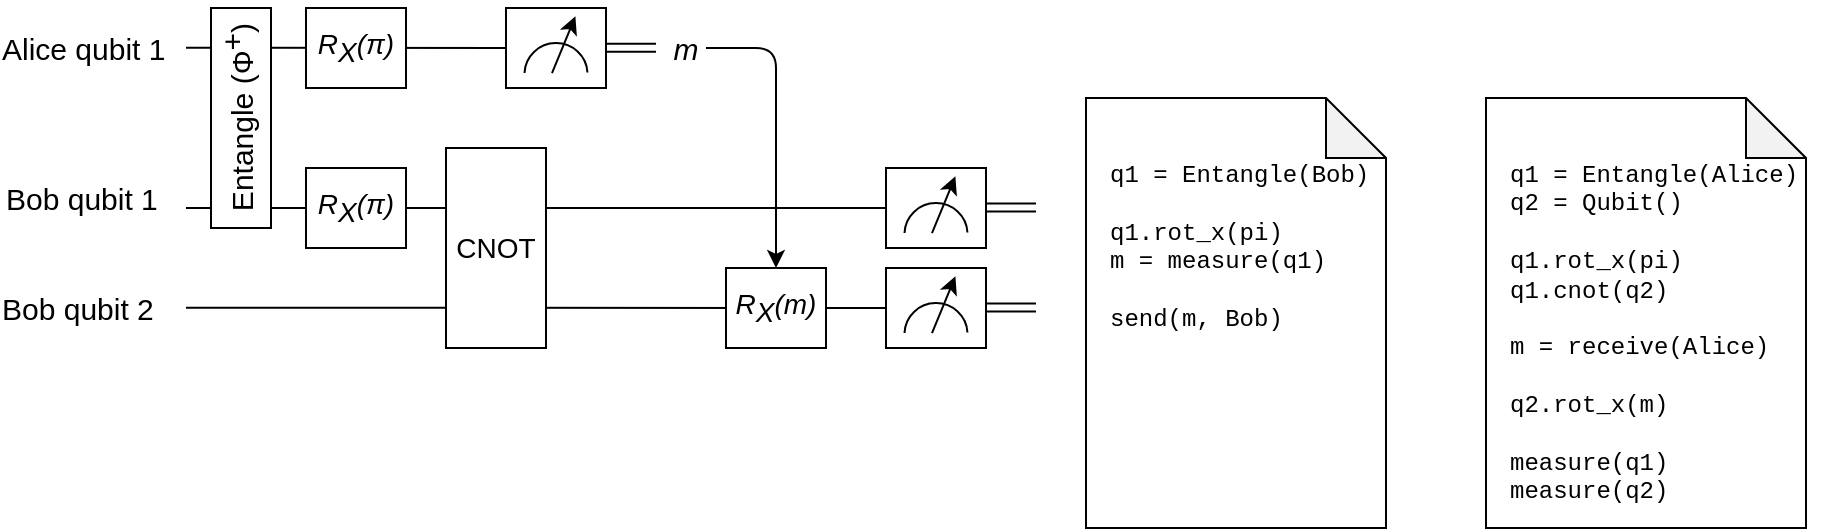<mxfile version="24.8.2">
    <diagram id="PuXvCcuPxR5FeGInxbdS" name="Page-1">
        <mxGraphModel dx="2341" dy="1156" grid="1" gridSize="10" guides="1" tooltips="1" connect="1" arrows="1" fold="1" page="1" pageScale="1" pageWidth="850" pageHeight="1100" math="0" shadow="0">
            <root>
                <mxCell id="0"/>
                <mxCell id="1" parent="0"/>
                <mxCell id="126" value="" style="shape=note;whiteSpace=wrap;html=1;backgroundOutline=1;darkOpacity=0.05;" parent="1" vertex="1">
                    <mxGeometry x="570" y="205" width="150" height="215" as="geometry"/>
                </mxCell>
                <mxCell id="100" value="" style="endArrow=none;html=1;shadow=0;fontFamily=DejaVu Sans;fontSize=15;entryX=0;entryY=0.5;entryDx=0;entryDy=0;" parent="1" target="104" edge="1">
                    <mxGeometry width="50" height="50" relative="1" as="geometry">
                        <mxPoint x="120" y="179.83" as="sourcePoint"/>
                        <mxPoint x="250" y="210" as="targetPoint"/>
                    </mxGeometry>
                </mxCell>
                <mxCell id="62" value="" style="endArrow=none;html=1;shadow=0;fontFamily=DejaVu Sans;fontSize=15;entryX=0;entryY=0.5;entryDx=0;entryDy=0;" parent="1" target="113" edge="1">
                    <mxGeometry width="50" height="50" relative="1" as="geometry">
                        <mxPoint x="120" y="260" as="sourcePoint"/>
                        <mxPoint x="440" y="260" as="targetPoint"/>
                    </mxGeometry>
                </mxCell>
                <mxCell id="58" style="edgeStyle=none;html=1;shadow=0;fontFamily=DejaVu Sans;fontSize=15;entryX=0.5;entryY=0;entryDx=0;entryDy=0;exitX=1;exitY=0.5;exitDx=0;exitDy=0;" parent="1" source="64" target="109" edge="1">
                    <mxGeometry relative="1" as="geometry">
                        <Array as="points">
                            <mxPoint x="415" y="180"/>
                        </Array>
                        <mxPoint x="390" y="180" as="sourcePoint"/>
                        <mxPoint x="410" y="300" as="targetPoint"/>
                    </mxGeometry>
                </mxCell>
                <mxCell id="63" value="" style="rounded=0;whiteSpace=wrap;html=1;strokeWidth=1;fontFamily=Helvetica;fontSize=15;align=center;spacing=0;horizontal=0;shadow=0;" parent="1" vertex="1">
                    <mxGeometry x="132.5" y="160" width="30" height="110" as="geometry"/>
                </mxCell>
                <mxCell id="64" value="&lt;i style=&quot;font-size: 15px;&quot;&gt;m&lt;/i&gt;" style="text;html=1;strokeColor=none;fillColor=none;align=center;verticalAlign=middle;whiteSpace=wrap;rounded=0;fontFamily=Helvetica;fontSize=15;spacing=0;shadow=0;" parent="1" vertex="1">
                    <mxGeometry x="360" y="170" width="20" height="20" as="geometry"/>
                </mxCell>
                <mxCell id="65" value="Bob qubit 1" style="text;html=1;strokeColor=none;fillColor=none;align=left;verticalAlign=middle;whiteSpace=wrap;rounded=0;fontFamily=Helvetica;fontSize=15;spacing=0;shadow=0;" parent="1" vertex="1">
                    <mxGeometry x="30" y="245" width="80" height="20" as="geometry"/>
                </mxCell>
                <mxCell id="66" value="Alice qubit 1" style="text;html=1;strokeColor=none;fillColor=none;align=left;verticalAlign=middle;whiteSpace=wrap;rounded=0;fontFamily=Helvetica;fontSize=15;spacing=0;shadow=0;" parent="1" vertex="1">
                    <mxGeometry x="27.5" y="170" width="82.5" height="20" as="geometry"/>
                </mxCell>
                <mxCell id="77" value="" style="endArrow=none;html=1;exitX=1;exitY=0.5;exitDx=0;exitDy=0;shape=link;shadow=0;fontFamily=DejaVu Sans;fontSize=15;" parent="1" edge="1">
                    <mxGeometry width="50" height="50" relative="1" as="geometry">
                        <mxPoint x="330" y="179.83" as="sourcePoint"/>
                        <mxPoint x="355" y="179.83" as="targetPoint"/>
                    </mxGeometry>
                </mxCell>
                <mxCell id="95" value="&#xa;&lt;span style=&quot;color: rgb(0, 0, 0); font-family: Helvetica; font-size: 15px; font-style: normal; font-variant-ligatures: normal; font-variant-caps: normal; font-weight: 400; letter-spacing: normal; orphans: 2; text-align: center; text-indent: 0px; text-transform: none; widows: 2; word-spacing: 0px; -webkit-text-stroke-width: 0px; background-color: rgb(255, 255, 255); text-decoration-thickness: initial; text-decoration-style: initial; text-decoration-color: initial; float: none; display: inline !important;&quot;&gt;Entangle (Φ&lt;/span&gt;&lt;sup style=&quot;border-color: var(--border-color); color: rgb(0, 0, 0); font-family: Helvetica; font-style: normal; font-variant-ligatures: normal; font-variant-caps: normal; font-weight: 400; letter-spacing: normal; orphans: 2; text-align: center; text-indent: 0px; text-transform: none; widows: 2; word-spacing: 0px; -webkit-text-stroke-width: 0px; text-decoration-thickness: initial; text-decoration-style: initial; text-decoration-color: initial; font-size: 15px;&quot;&gt;+&lt;/sup&gt;&lt;span style=&quot;color: rgb(0, 0, 0); font-family: Helvetica; font-size: 15px; font-style: normal; font-variant-ligatures: normal; font-variant-caps: normal; font-weight: 400; letter-spacing: normal; orphans: 2; text-align: center; text-indent: 0px; text-transform: none; widows: 2; word-spacing: 0px; -webkit-text-stroke-width: 0px; background-color: rgb(255, 255, 255); text-decoration-thickness: initial; text-decoration-style: initial; text-decoration-color: initial; float: none; display: inline !important;&quot;&gt;)&lt;/span&gt;&#xa;&#xa;" style="text;html=1;strokeColor=none;fillColor=none;align=center;verticalAlign=middle;whiteSpace=wrap;rounded=0;fontFamily=Helvetica;horizontal=0;" parent="1" vertex="1">
                    <mxGeometry x="142.5" y="160" width="20" height="110" as="geometry"/>
                </mxCell>
                <mxCell id="96" value="Bob qubit 2" style="text;html=1;strokeColor=none;fillColor=none;align=left;verticalAlign=middle;whiteSpace=wrap;rounded=0;fontFamily=Helvetica;fontSize=15;spacing=0;shadow=0;" parent="1" vertex="1">
                    <mxGeometry x="27.5" y="300" width="80" height="20" as="geometry"/>
                </mxCell>
                <mxCell id="97" value="" style="endArrow=none;html=1;exitX=1;exitY=0.5;exitDx=0;exitDy=0;entryX=0;entryY=0.5;entryDx=0;entryDy=0;shadow=0;fontFamily=DejaVu Sans;fontSize=15;" parent="1" target="119" edge="1">
                    <mxGeometry width="50" height="50" relative="1" as="geometry">
                        <mxPoint x="120" y="309.83" as="sourcePoint"/>
                        <mxPoint x="680.5" y="309.83" as="targetPoint"/>
                    </mxGeometry>
                </mxCell>
                <mxCell id="98" value="&lt;i style=&quot;font-size: 14px;&quot;&gt;R&lt;sub style=&quot;font-size: 14px;&quot;&gt;X&lt;/sub&gt;(π)&lt;/i&gt;" style="rounded=0;whiteSpace=wrap;html=1;strokeWidth=1;fontFamily=Helvetica;fontSize=14;align=center;spacing=0;horizontal=1;shadow=0;" parent="1" vertex="1">
                    <mxGeometry x="180" y="240" width="50" height="40" as="geometry"/>
                </mxCell>
                <mxCell id="99" value="&lt;i style=&quot;font-size: 14px;&quot;&gt;R&lt;sub style=&quot;font-size: 14px;&quot;&gt;X&lt;/sub&gt;(π)&lt;/i&gt;" style="rounded=0;whiteSpace=wrap;html=1;strokeWidth=1;fontFamily=Helvetica;fontSize=14;align=center;spacing=0;horizontal=1;shadow=0;" parent="1" vertex="1">
                    <mxGeometry x="180" y="160" width="50" height="40" as="geometry"/>
                </mxCell>
                <mxCell id="101" value="" style="group;shadow=0;fontFamily=DejaVu Sans;fontSize=15;" parent="1" vertex="1" connectable="0">
                    <mxGeometry x="280" y="160" width="55" height="48.5" as="geometry"/>
                </mxCell>
                <mxCell id="102" value="" style="group;shadow=0;fontFamily=DejaVu Sans;fontSize=15;" parent="101" vertex="1" connectable="0">
                    <mxGeometry width="50" height="48.5" as="geometry"/>
                </mxCell>
                <mxCell id="103" value="" style="group;shadow=0;fontFamily=DejaVu Sans;fontSize=15;" parent="102" vertex="1" connectable="0">
                    <mxGeometry width="50" height="48.5" as="geometry"/>
                </mxCell>
                <mxCell id="104" value="" style="rounded=0;whiteSpace=wrap;html=1;strokeWidth=1;fontFamily=DejaVu Sans;fontSize=15;align=center;spacing=0;horizontal=1;shadow=0;" parent="103" vertex="1">
                    <mxGeometry width="50" height="40" as="geometry"/>
                </mxCell>
                <mxCell id="105" value="" style="verticalLabelPosition=bottom;verticalAlign=top;html=1;shape=mxgraph.basic.arc;startAngle=0.755;endAngle=0.242;shadow=0;fontFamily=DejaVu Sans;fontSize=15;" parent="103" vertex="1">
                    <mxGeometry x="9.25" y="17.543" width="31.5" height="30.957" as="geometry"/>
                </mxCell>
                <mxCell id="106" value="" style="endArrow=classic;html=1;shadow=0;fontFamily=DejaVu Sans;fontSize=15;" parent="103" edge="1">
                    <mxGeometry width="50" height="50" relative="1" as="geometry">
                        <mxPoint x="23.0" y="32.505" as="sourcePoint"/>
                        <mxPoint x="34.7" y="4.128" as="targetPoint"/>
                    </mxGeometry>
                </mxCell>
                <mxCell id="108" value="CNOT" style="rounded=0;whiteSpace=wrap;html=1;strokeWidth=1;fontFamily=Helvetica;fontSize=14;align=center;spacing=0;horizontal=1;shadow=0;" parent="1" vertex="1">
                    <mxGeometry x="250" y="230" width="50" height="100" as="geometry"/>
                </mxCell>
                <mxCell id="109" value="&lt;i style=&quot;font-size: 14px;&quot;&gt;R&lt;sub style=&quot;font-size: 14px;&quot;&gt;X&lt;/sub&gt;(m)&lt;/i&gt;" style="rounded=0;whiteSpace=wrap;html=1;strokeWidth=1;fontFamily=Helvetica;fontSize=14;align=center;spacing=0;horizontal=1;shadow=0;" parent="1" vertex="1">
                    <mxGeometry x="390" y="290" width="50" height="40" as="geometry"/>
                </mxCell>
                <mxCell id="110" value="" style="group;shadow=0;fontFamily=DejaVu Sans;fontSize=15;" parent="1" vertex="1" connectable="0">
                    <mxGeometry x="470" y="240" width="55" height="48.5" as="geometry"/>
                </mxCell>
                <mxCell id="111" value="" style="group;shadow=0;fontFamily=DejaVu Sans;fontSize=15;" parent="110" vertex="1" connectable="0">
                    <mxGeometry width="50" height="48.5" as="geometry"/>
                </mxCell>
                <mxCell id="112" value="" style="group;shadow=0;fontFamily=DejaVu Sans;fontSize=15;" parent="111" vertex="1" connectable="0">
                    <mxGeometry width="50" height="48.5" as="geometry"/>
                </mxCell>
                <mxCell id="113" value="" style="rounded=0;whiteSpace=wrap;html=1;strokeWidth=1;fontFamily=DejaVu Sans;fontSize=15;align=center;spacing=0;horizontal=1;shadow=0;" parent="112" vertex="1">
                    <mxGeometry width="50" height="40" as="geometry"/>
                </mxCell>
                <mxCell id="114" value="" style="verticalLabelPosition=bottom;verticalAlign=top;html=1;shape=mxgraph.basic.arc;startAngle=0.755;endAngle=0.242;shadow=0;fontFamily=DejaVu Sans;fontSize=15;" parent="112" vertex="1">
                    <mxGeometry x="9.25" y="17.543" width="31.5" height="30.957" as="geometry"/>
                </mxCell>
                <mxCell id="115" value="" style="endArrow=classic;html=1;shadow=0;fontFamily=DejaVu Sans;fontSize=15;" parent="112" edge="1">
                    <mxGeometry width="50" height="50" relative="1" as="geometry">
                        <mxPoint x="23.0" y="32.505" as="sourcePoint"/>
                        <mxPoint x="34.7" y="4.128" as="targetPoint"/>
                    </mxGeometry>
                </mxCell>
                <mxCell id="122" value="" style="endArrow=none;html=1;exitX=1;exitY=0.5;exitDx=0;exitDy=0;shape=link;shadow=0;fontFamily=DejaVu Sans;fontSize=15;" parent="110" edge="1">
                    <mxGeometry width="50" height="50" relative="1" as="geometry">
                        <mxPoint x="50" y="19.71" as="sourcePoint"/>
                        <mxPoint x="75" y="19.71" as="targetPoint"/>
                    </mxGeometry>
                </mxCell>
                <mxCell id="116" value="" style="group;shadow=0;fontFamily=DejaVu Sans;fontSize=15;" parent="1" vertex="1" connectable="0">
                    <mxGeometry x="470" y="290" width="55" height="48.5" as="geometry"/>
                </mxCell>
                <mxCell id="117" value="" style="group;shadow=0;fontFamily=DejaVu Sans;fontSize=15;" parent="116" vertex="1" connectable="0">
                    <mxGeometry width="50" height="48.5" as="geometry"/>
                </mxCell>
                <mxCell id="118" value="" style="group;shadow=0;fontFamily=DejaVu Sans;fontSize=15;" parent="117" vertex="1" connectable="0">
                    <mxGeometry width="50" height="48.5" as="geometry"/>
                </mxCell>
                <mxCell id="119" value="" style="rounded=0;whiteSpace=wrap;html=1;strokeWidth=1;fontFamily=DejaVu Sans;fontSize=15;align=center;spacing=0;horizontal=1;shadow=0;" parent="118" vertex="1">
                    <mxGeometry width="50" height="40" as="geometry"/>
                </mxCell>
                <mxCell id="120" value="" style="verticalLabelPosition=bottom;verticalAlign=top;html=1;shape=mxgraph.basic.arc;startAngle=0.755;endAngle=0.242;shadow=0;fontFamily=DejaVu Sans;fontSize=15;" parent="118" vertex="1">
                    <mxGeometry x="9.25" y="17.543" width="31.5" height="30.957" as="geometry"/>
                </mxCell>
                <mxCell id="121" value="" style="endArrow=classic;html=1;shadow=0;fontFamily=DejaVu Sans;fontSize=15;" parent="118" edge="1">
                    <mxGeometry width="50" height="50" relative="1" as="geometry">
                        <mxPoint x="23.0" y="32.505" as="sourcePoint"/>
                        <mxPoint x="34.7" y="4.128" as="targetPoint"/>
                    </mxGeometry>
                </mxCell>
                <mxCell id="123" value="" style="endArrow=none;html=1;exitX=1;exitY=0.5;exitDx=0;exitDy=0;shape=link;shadow=0;fontFamily=DejaVu Sans;fontSize=15;" parent="1" edge="1">
                    <mxGeometry width="50" height="50" relative="1" as="geometry">
                        <mxPoint x="520" y="309.71" as="sourcePoint"/>
                        <mxPoint x="545" y="309.71" as="targetPoint"/>
                    </mxGeometry>
                </mxCell>
                <mxCell id="124" value="q1 = Entangle(Bob)&lt;div&gt;&lt;br&gt;&lt;/div&gt;&lt;div&gt;q1.rot_x(pi)&lt;/div&gt;&lt;div&gt;m = measure(q1)&lt;/div&gt;&lt;div&gt;&lt;br&gt;&lt;/div&gt;&lt;div&gt;send(m, Bob)&lt;/div&gt;" style="text;html=1;align=left;verticalAlign=top;whiteSpace=wrap;rounded=0;fontFamily=Courier New;" parent="1" vertex="1">
                    <mxGeometry x="580" y="230" width="140" height="120" as="geometry"/>
                </mxCell>
                <mxCell id="127" value="" style="shape=note;whiteSpace=wrap;html=1;backgroundOutline=1;darkOpacity=0.05;" parent="1" vertex="1">
                    <mxGeometry x="770" y="205" width="160" height="215" as="geometry"/>
                </mxCell>
                <mxCell id="128" value="q1 = Entangle(Alice)&lt;div&gt;q2 = Qubit()&lt;br&gt;&lt;div&gt;&lt;br&gt;&lt;/div&gt;&lt;div&gt;q1.rot_x(pi)&lt;/div&gt;&lt;div&gt;q1.cnot(q2)&lt;/div&gt;&lt;div&gt;&lt;br&gt;&lt;/div&gt;&lt;div&gt;m = receive(Alice)&lt;/div&gt;&lt;div&gt;&lt;br&gt;&lt;/div&gt;&lt;div&gt;q2.rot_x(m)&lt;/div&gt;&lt;/div&gt;&lt;div&gt;&lt;br&gt;&lt;/div&gt;&lt;div&gt;measure(q1)&lt;/div&gt;&lt;div&gt;measure(q2)&lt;/div&gt;" style="text;html=1;align=left;verticalAlign=top;whiteSpace=wrap;rounded=0;fontFamily=Courier New;" parent="1" vertex="1">
                    <mxGeometry x="780" y="230" width="160" height="190" as="geometry"/>
                </mxCell>
            </root>
        </mxGraphModel>
    </diagram>
</mxfile>